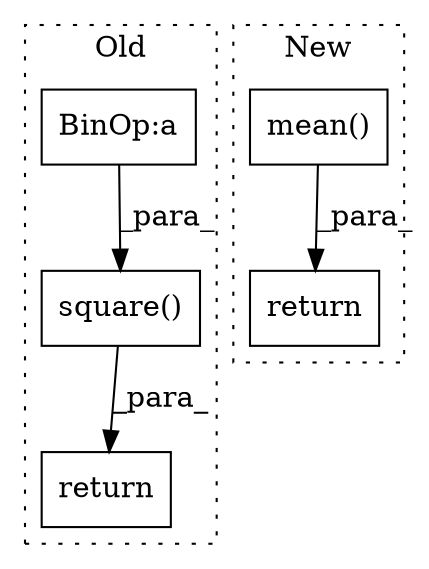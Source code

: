 digraph G {
subgraph cluster0 {
1 [label="square()" a="75" s="13380,13410" l="13,1" shape="box"];
3 [label="BinOp:a" a="82" s="13406" l="3" shape="box"];
4 [label="return" a="93" s="13335" l="7" shape="box"];
label = "Old";
style="dotted";
}
subgraph cluster1 {
2 [label="mean()" a="75" s="14398,14410" l="11,31" shape="box"];
5 [label="return" a="93" s="14509" l="7" shape="box"];
label = "New";
style="dotted";
}
1 -> 4 [label="_para_"];
2 -> 5 [label="_para_"];
3 -> 1 [label="_para_"];
}